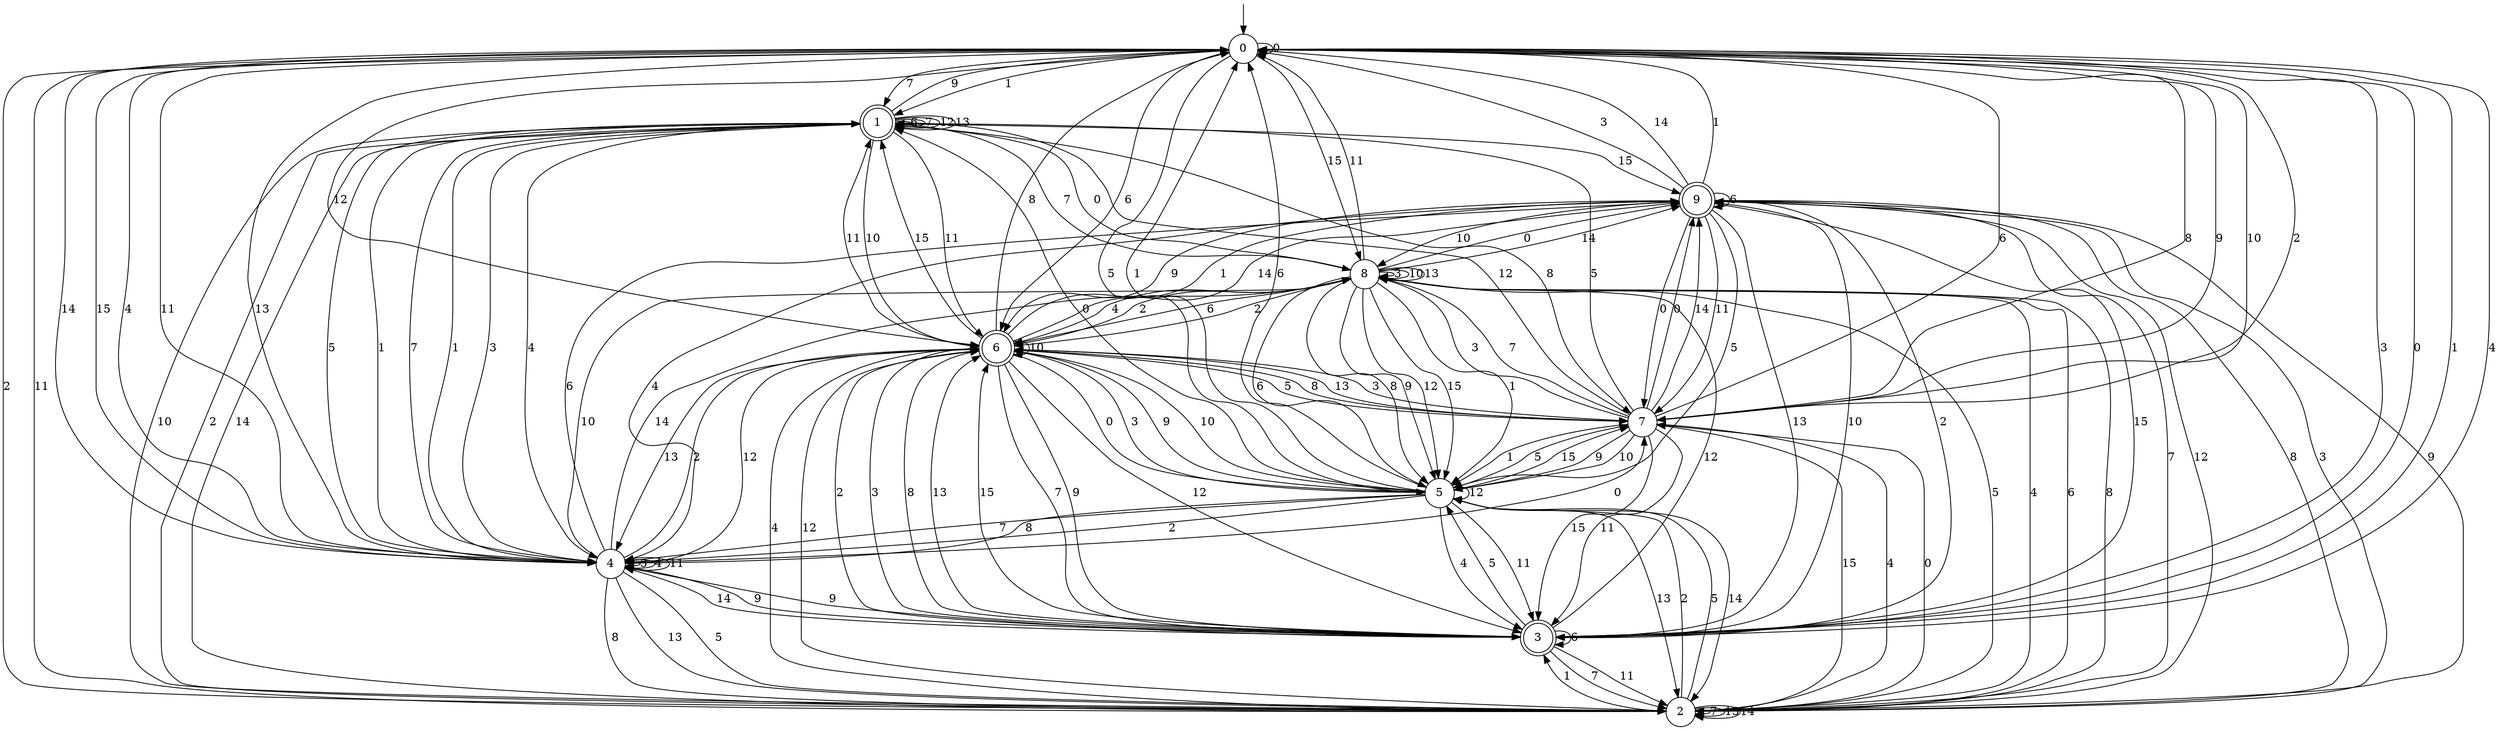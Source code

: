 digraph g {

	s0 [shape="circle" label="0"];
	s1 [shape="doublecircle" label="1"];
	s2 [shape="circle" label="2"];
	s3 [shape="doublecircle" label="3"];
	s4 [shape="circle" label="4"];
	s5 [shape="circle" label="5"];
	s6 [shape="doublecircle" label="6"];
	s7 [shape="circle" label="7"];
	s8 [shape="circle" label="8"];
	s9 [shape="doublecircle" label="9"];
	s0 -> s0 [label="0"];
	s0 -> s1 [label="1"];
	s0 -> s2 [label="2"];
	s0 -> s3 [label="3"];
	s0 -> s4 [label="4"];
	s0 -> s5 [label="5"];
	s0 -> s6 [label="6"];
	s0 -> s1 [label="7"];
	s0 -> s7 [label="8"];
	s0 -> s7 [label="9"];
	s0 -> s7 [label="10"];
	s0 -> s4 [label="11"];
	s0 -> s6 [label="12"];
	s0 -> s4 [label="13"];
	s0 -> s4 [label="14"];
	s0 -> s8 [label="15"];
	s1 -> s8 [label="0"];
	s1 -> s4 [label="1"];
	s1 -> s2 [label="2"];
	s1 -> s4 [label="3"];
	s1 -> s4 [label="4"];
	s1 -> s4 [label="5"];
	s1 -> s1 [label="6"];
	s1 -> s1 [label="7"];
	s1 -> s7 [label="8"];
	s1 -> s0 [label="9"];
	s1 -> s6 [label="10"];
	s1 -> s6 [label="11"];
	s1 -> s1 [label="12"];
	s1 -> s1 [label="13"];
	s1 -> s2 [label="14"];
	s1 -> s9 [label="15"];
	s2 -> s7 [label="0"];
	s2 -> s3 [label="1"];
	s2 -> s5 [label="2"];
	s2 -> s9 [label="3"];
	s2 -> s8 [label="4"];
	s2 -> s5 [label="5"];
	s2 -> s8 [label="6"];
	s2 -> s2 [label="7"];
	s2 -> s8 [label="8"];
	s2 -> s9 [label="9"];
	s2 -> s1 [label="10"];
	s2 -> s0 [label="11"];
	s2 -> s6 [label="12"];
	s2 -> s2 [label="13"];
	s2 -> s2 [label="14"];
	s2 -> s7 [label="15"];
	s3 -> s0 [label="0"];
	s3 -> s0 [label="1"];
	s3 -> s6 [label="2"];
	s3 -> s6 [label="3"];
	s3 -> s0 [label="4"];
	s3 -> s5 [label="5"];
	s3 -> s3 [label="6"];
	s3 -> s2 [label="7"];
	s3 -> s6 [label="8"];
	s3 -> s4 [label="9"];
	s3 -> s9 [label="10"];
	s3 -> s2 [label="11"];
	s3 -> s8 [label="12"];
	s3 -> s6 [label="13"];
	s3 -> s4 [label="14"];
	s3 -> s6 [label="15"];
	s4 -> s7 [label="0"];
	s4 -> s1 [label="1"];
	s4 -> s6 [label="2"];
	s4 -> s4 [label="3"];
	s4 -> s4 [label="4"];
	s4 -> s2 [label="5"];
	s4 -> s9 [label="6"];
	s4 -> s1 [label="7"];
	s4 -> s2 [label="8"];
	s4 -> s3 [label="9"];
	s4 -> s8 [label="10"];
	s4 -> s4 [label="11"];
	s4 -> s6 [label="12"];
	s4 -> s2 [label="13"];
	s4 -> s8 [label="14"];
	s4 -> s0 [label="15"];
	s5 -> s1 [label="0"];
	s5 -> s0 [label="1"];
	s5 -> s4 [label="2"];
	s5 -> s6 [label="3"];
	s5 -> s3 [label="4"];
	s5 -> s7 [label="5"];
	s5 -> s0 [label="6"];
	s5 -> s4 [label="7"];
	s5 -> s4 [label="8"];
	s5 -> s6 [label="9"];
	s5 -> s6 [label="10"];
	s5 -> s3 [label="11"];
	s5 -> s5 [label="12"];
	s5 -> s2 [label="13"];
	s5 -> s2 [label="14"];
	s5 -> s7 [label="15"];
	s6 -> s5 [label="0"];
	s6 -> s9 [label="1"];
	s6 -> s8 [label="2"];
	s6 -> s7 [label="3"];
	s6 -> s2 [label="4"];
	s6 -> s7 [label="5"];
	s6 -> s8 [label="6"];
	s6 -> s3 [label="7"];
	s6 -> s0 [label="8"];
	s6 -> s3 [label="9"];
	s6 -> s6 [label="10"];
	s6 -> s1 [label="11"];
	s6 -> s3 [label="12"];
	s6 -> s4 [label="13"];
	s6 -> s9 [label="14"];
	s6 -> s1 [label="15"];
	s7 -> s9 [label="0"];
	s7 -> s5 [label="1"];
	s7 -> s0 [label="2"];
	s7 -> s8 [label="3"];
	s7 -> s2 [label="4"];
	s7 -> s1 [label="5"];
	s7 -> s0 [label="6"];
	s7 -> s8 [label="7"];
	s7 -> s6 [label="8"];
	s7 -> s5 [label="9"];
	s7 -> s5 [label="10"];
	s7 -> s3 [label="11"];
	s7 -> s1 [label="12"];
	s7 -> s6 [label="13"];
	s7 -> s9 [label="14"];
	s7 -> s3 [label="15"];
	s8 -> s9 [label="0"];
	s8 -> s5 [label="1"];
	s8 -> s6 [label="2"];
	s8 -> s8 [label="3"];
	s8 -> s6 [label="4"];
	s8 -> s2 [label="5"];
	s8 -> s5 [label="6"];
	s8 -> s1 [label="7"];
	s8 -> s5 [label="8"];
	s8 -> s5 [label="9"];
	s8 -> s8 [label="10"];
	s8 -> s0 [label="11"];
	s8 -> s5 [label="12"];
	s8 -> s8 [label="13"];
	s8 -> s9 [label="14"];
	s8 -> s5 [label="15"];
	s9 -> s7 [label="0"];
	s9 -> s0 [label="1"];
	s9 -> s3 [label="2"];
	s9 -> s0 [label="3"];
	s9 -> s4 [label="4"];
	s9 -> s5 [label="5"];
	s9 -> s9 [label="6"];
	s9 -> s2 [label="7"];
	s9 -> s2 [label="8"];
	s9 -> s6 [label="9"];
	s9 -> s8 [label="10"];
	s9 -> s7 [label="11"];
	s9 -> s2 [label="12"];
	s9 -> s3 [label="13"];
	s9 -> s0 [label="14"];
	s9 -> s3 [label="15"];

__start0 [label="" shape="none" width="0" height="0"];
__start0 -> s0;

}

